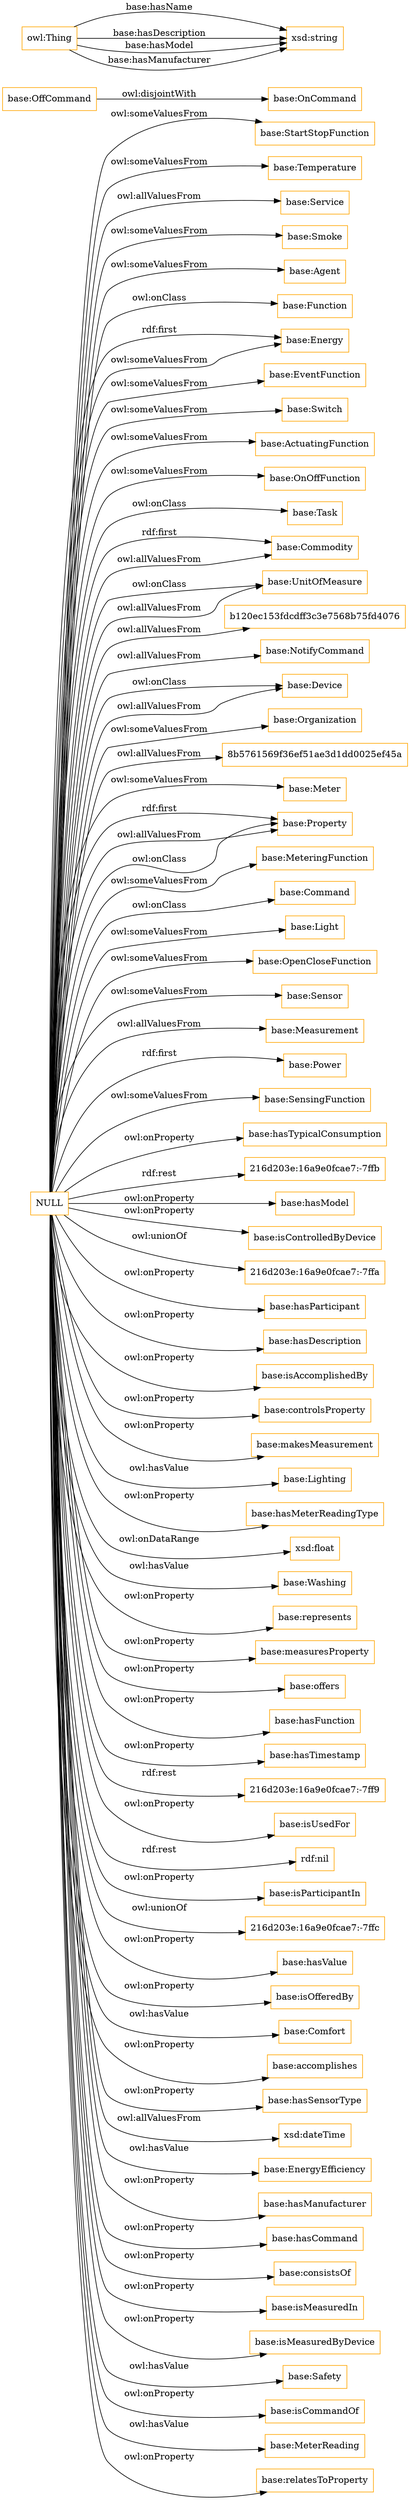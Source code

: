 digraph ar2dtool_diagram { 
rankdir=LR;
size="1501"
node [shape = rectangle, color="orange"]; "base:StartStopFunction" "base:Temperature" "base:Service" "base:Smoke" "base:Agent" "base:Function" "base:Energy" "base:EventFunction" "base:Switch" "base:ActuatingFunction" "base:OnOffFunction" "base:Task" "base:Commodity" "base:UnitOfMeasure" "b120ec153fdcdff3c3e7568b75fd4076" "base:NotifyCommand" "base:Device" "base:Organization" "8b5761569f36ef51ae3d1dd0025ef45a" "base:Meter" "base:OffCommand" "base:Property" "base:MeteringFunction" "base:Command" "base:Light" "base:OpenCloseFunction" "base:Sensor" "base:OnCommand" "base:Measurement" "base:Power" "base:SensingFunction" ; /*classes style*/
	"base:OffCommand" -> "base:OnCommand" [ label = "owl:disjointWith" ];
	"NULL" -> "base:hasTypicalConsumption" [ label = "owl:onProperty" ];
	"NULL" -> "216d203e:16a9e0fcae7:-7ffb" [ label = "rdf:rest" ];
	"NULL" -> "base:hasModel" [ label = "owl:onProperty" ];
	"NULL" -> "base:Meter" [ label = "owl:someValuesFrom" ];
	"NULL" -> "8b5761569f36ef51ae3d1dd0025ef45a" [ label = "owl:allValuesFrom" ];
	"NULL" -> "base:isControlledByDevice" [ label = "owl:onProperty" ];
	"NULL" -> "base:Measurement" [ label = "owl:allValuesFrom" ];
	"NULL" -> "base:OnOffFunction" [ label = "owl:someValuesFrom" ];
	"NULL" -> "216d203e:16a9e0fcae7:-7ffa" [ label = "owl:unionOf" ];
	"NULL" -> "base:Task" [ label = "owl:onClass" ];
	"NULL" -> "base:hasParticipant" [ label = "owl:onProperty" ];
	"NULL" -> "base:StartStopFunction" [ label = "owl:someValuesFrom" ];
	"NULL" -> "base:Sensor" [ label = "owl:someValuesFrom" ];
	"NULL" -> "base:hasDescription" [ label = "owl:onProperty" ];
	"NULL" -> "base:isAccomplishedBy" [ label = "owl:onProperty" ];
	"NULL" -> "base:controlsProperty" [ label = "owl:onProperty" ];
	"NULL" -> "base:makesMeasurement" [ label = "owl:onProperty" ];
	"NULL" -> "base:Lighting" [ label = "owl:hasValue" ];
	"NULL" -> "base:hasMeterReadingType" [ label = "owl:onProperty" ];
	"NULL" -> "base:Temperature" [ label = "owl:someValuesFrom" ];
	"NULL" -> "xsd:float" [ label = "owl:onDataRange" ];
	"NULL" -> "base:Property" [ label = "rdf:first" ];
	"NULL" -> "base:Property" [ label = "owl:allValuesFrom" ];
	"NULL" -> "base:Washing" [ label = "owl:hasValue" ];
	"NULL" -> "base:OpenCloseFunction" [ label = "owl:someValuesFrom" ];
	"NULL" -> "base:represents" [ label = "owl:onProperty" ];
	"NULL" -> "base:Light" [ label = "owl:someValuesFrom" ];
	"NULL" -> "base:measuresProperty" [ label = "owl:onProperty" ];
	"NULL" -> "base:offers" [ label = "owl:onProperty" ];
	"NULL" -> "base:hasFunction" [ label = "owl:onProperty" ];
	"NULL" -> "base:Energy" [ label = "rdf:first" ];
	"NULL" -> "base:EventFunction" [ label = "owl:someValuesFrom" ];
	"NULL" -> "base:hasTimestamp" [ label = "owl:onProperty" ];
	"NULL" -> "base:Command" [ label = "owl:onClass" ];
	"NULL" -> "base:Switch" [ label = "owl:someValuesFrom" ];
	"NULL" -> "base:SensingFunction" [ label = "owl:someValuesFrom" ];
	"NULL" -> "216d203e:16a9e0fcae7:-7ff9" [ label = "rdf:rest" ];
	"NULL" -> "base:isUsedFor" [ label = "owl:onProperty" ];
	"NULL" -> "base:Device" [ label = "owl:onClass" ];
	"NULL" -> "rdf:nil" [ label = "rdf:rest" ];
	"NULL" -> "base:isParticipantIn" [ label = "owl:onProperty" ];
	"NULL" -> "base:Smoke" [ label = "owl:someValuesFrom" ];
	"NULL" -> "base:Energy" [ label = "owl:someValuesFrom" ];
	"NULL" -> "b120ec153fdcdff3c3e7568b75fd4076" [ label = "owl:allValuesFrom" ];
	"NULL" -> "base:Function" [ label = "owl:onClass" ];
	"NULL" -> "base:Service" [ label = "owl:allValuesFrom" ];
	"NULL" -> "216d203e:16a9e0fcae7:-7ffc" [ label = "owl:unionOf" ];
	"NULL" -> "base:ActuatingFunction" [ label = "owl:someValuesFrom" ];
	"NULL" -> "base:Commodity" [ label = "rdf:first" ];
	"NULL" -> "base:NotifyCommand" [ label = "owl:allValuesFrom" ];
	"NULL" -> "base:hasValue" [ label = "owl:onProperty" ];
	"NULL" -> "base:isOfferedBy" [ label = "owl:onProperty" ];
	"NULL" -> "base:Comfort" [ label = "owl:hasValue" ];
	"NULL" -> "base:UnitOfMeasure" [ label = "owl:onClass" ];
	"NULL" -> "base:accomplishes" [ label = "owl:onProperty" ];
	"NULL" -> "base:Property" [ label = "owl:onClass" ];
	"NULL" -> "base:hasSensorType" [ label = "owl:onProperty" ];
	"NULL" -> "xsd:dateTime" [ label = "owl:allValuesFrom" ];
	"NULL" -> "base:EnergyEfficiency" [ label = "owl:hasValue" ];
	"NULL" -> "base:hasManufacturer" [ label = "owl:onProperty" ];
	"NULL" -> "base:hasCommand" [ label = "owl:onProperty" ];
	"NULL" -> "base:consistsOf" [ label = "owl:onProperty" ];
	"NULL" -> "base:isMeasuredIn" [ label = "owl:onProperty" ];
	"NULL" -> "base:isMeasuredByDevice" [ label = "owl:onProperty" ];
	"NULL" -> "base:Power" [ label = "rdf:first" ];
	"NULL" -> "base:MeteringFunction" [ label = "owl:someValuesFrom" ];
	"NULL" -> "base:Safety" [ label = "owl:hasValue" ];
	"NULL" -> "base:Commodity" [ label = "owl:allValuesFrom" ];
	"NULL" -> "base:Device" [ label = "owl:allValuesFrom" ];
	"NULL" -> "base:isCommandOf" [ label = "owl:onProperty" ];
	"NULL" -> "base:MeterReading" [ label = "owl:hasValue" ];
	"NULL" -> "base:relatesToProperty" [ label = "owl:onProperty" ];
	"NULL" -> "base:Agent" [ label = "owl:someValuesFrom" ];
	"NULL" -> "base:Organization" [ label = "owl:someValuesFrom" ];
	"NULL" -> "base:UnitOfMeasure" [ label = "owl:allValuesFrom" ];
	"owl:Thing" -> "xsd:string" [ label = "base:hasName" ];
	"owl:Thing" -> "xsd:string" [ label = "base:hasDescription" ];
	"owl:Thing" -> "xsd:string" [ label = "base:hasModel" ];
	"owl:Thing" -> "xsd:string" [ label = "base:hasManufacturer" ];

}
